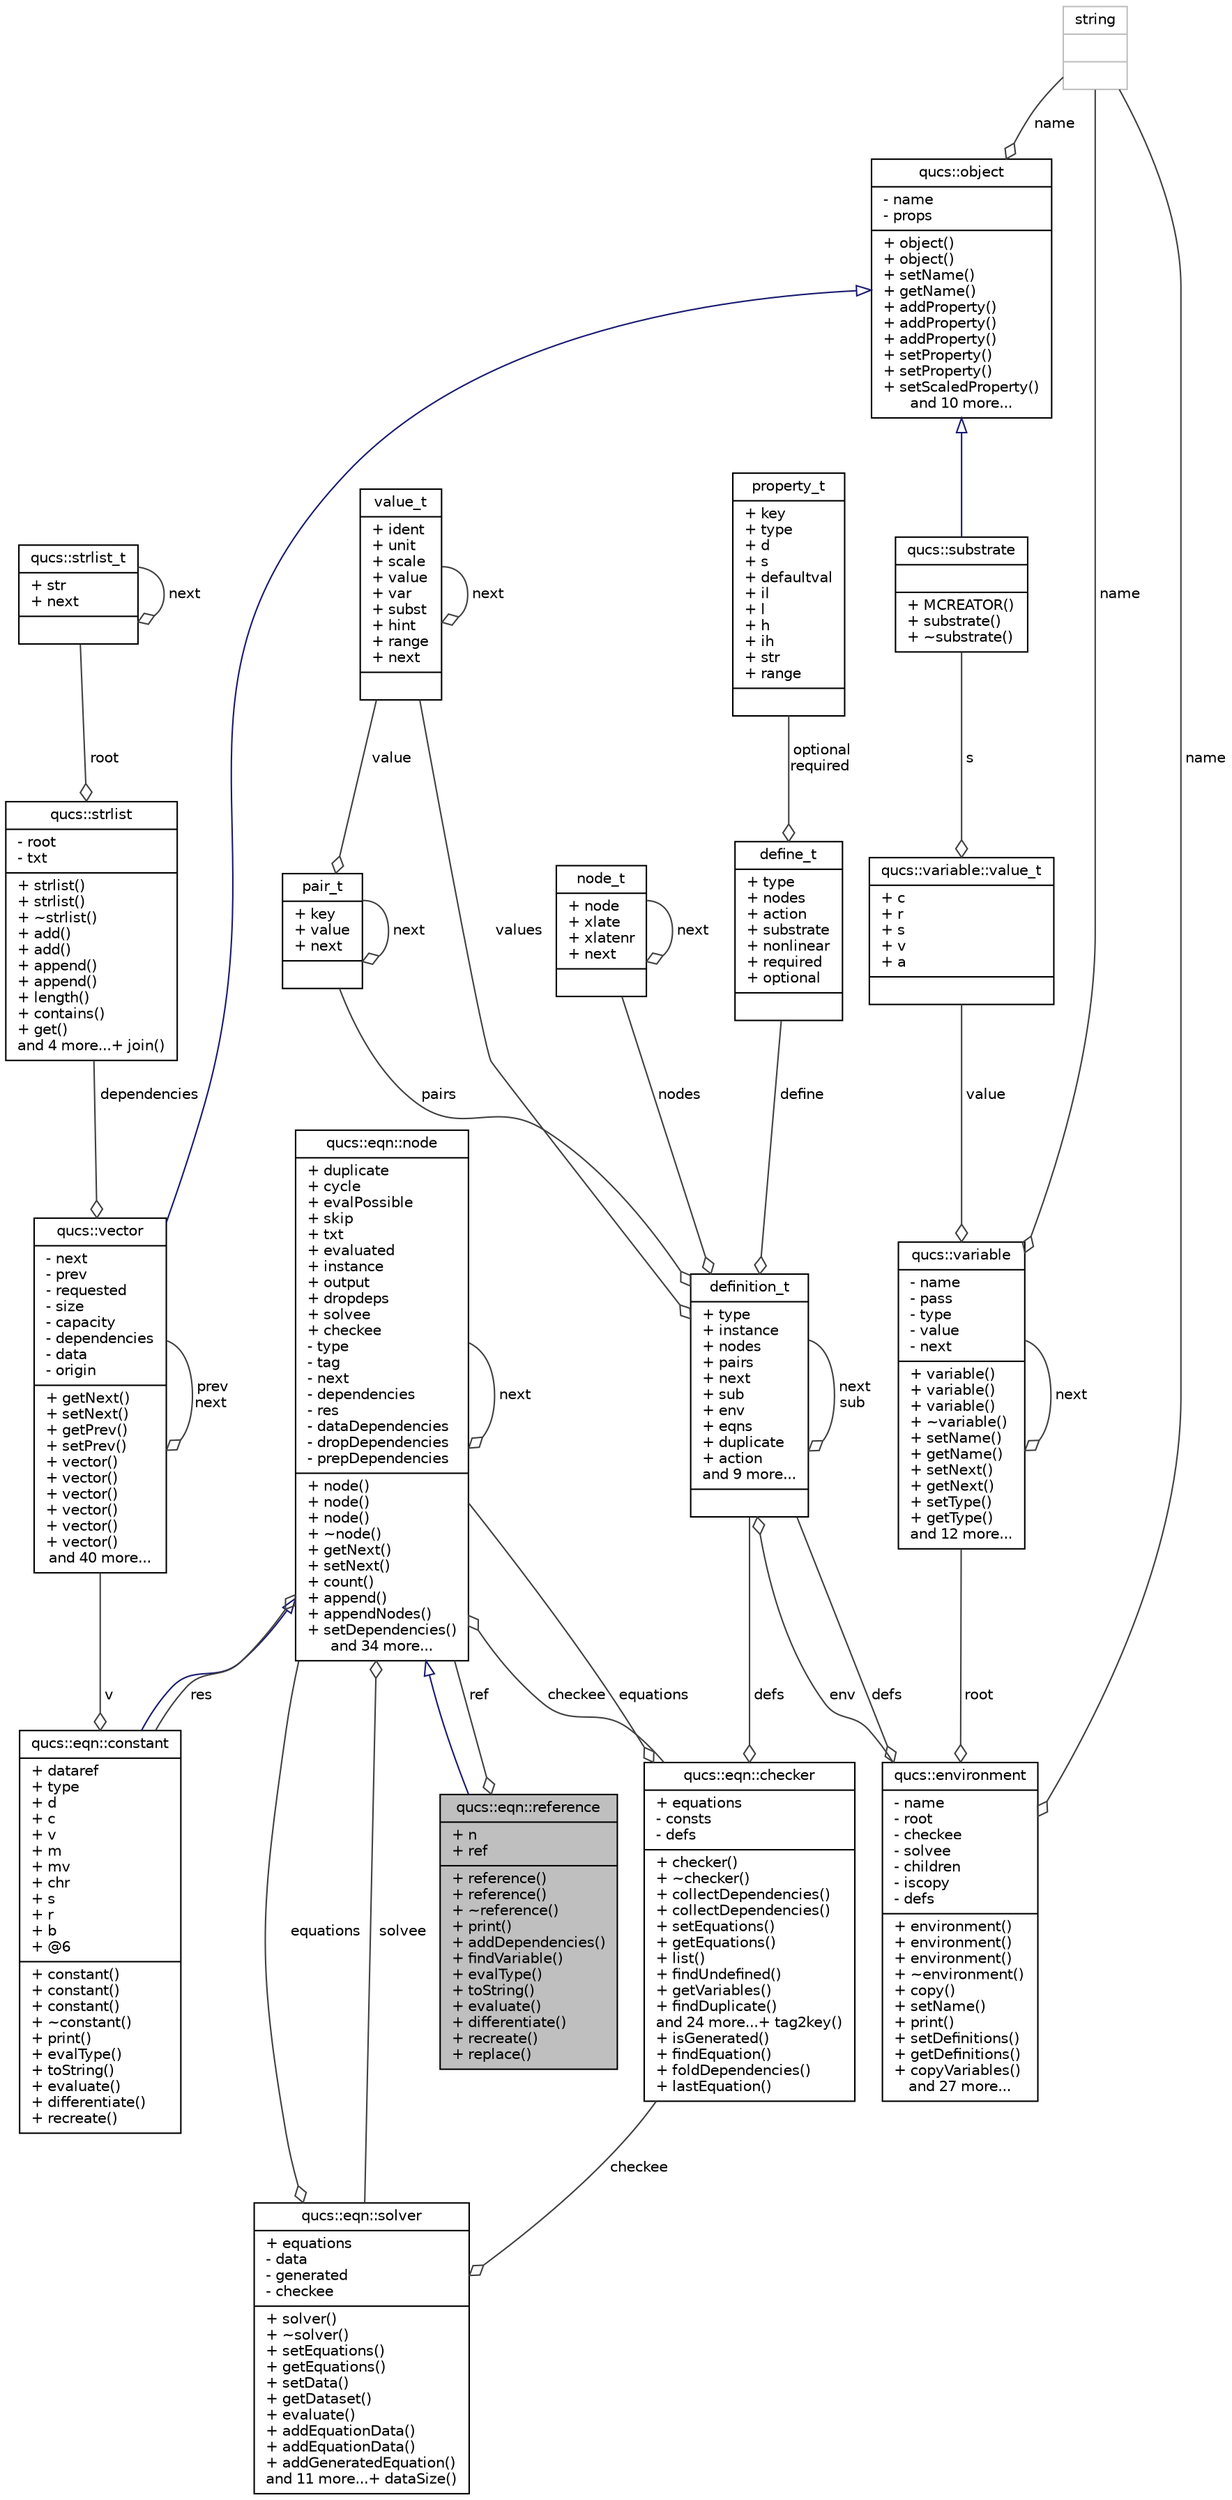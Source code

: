 digraph G
{
  edge [fontname="Helvetica",fontsize="10",labelfontname="Helvetica",labelfontsize="10"];
  node [fontname="Helvetica",fontsize="10",shape=record];
  Node1 [label="{qucs::eqn::reference\n|+ n\l+ ref\l|+ reference()\l+ reference()\l+ ~reference()\l+ print()\l+ addDependencies()\l+ findVariable()\l+ evalType()\l+ toString()\l+ evaluate()\l+ differentiate()\l+ recreate()\l+ replace()\l}",height=0.2,width=0.4,color="black", fillcolor="grey75", style="filled" fontcolor="black"];
  Node2 -> Node1 [dir="back",color="midnightblue",fontsize="10",style="solid",arrowtail="onormal",fontname="Helvetica"];
  Node2 [label="{qucs::eqn::node\n|+ duplicate\l+ cycle\l+ evalPossible\l+ skip\l+ txt\l+ evaluated\l+ instance\l+ output\l+ dropdeps\l+ solvee\l+ checkee\l- type\l- tag\l- next\l- dependencies\l- res\l- dataDependencies\l- dropDependencies\l- prepDependencies\l|+ node()\l+ node()\l+ node()\l+ ~node()\l+ getNext()\l+ setNext()\l+ count()\l+ append()\l+ appendNodes()\l+ setDependencies()\land 34 more...}",height=0.2,width=0.4,color="black", fillcolor="white", style="filled",URL="$classqucs_1_1eqn_1_1node.html"];
  Node3 -> Node2 [color="grey25",fontsize="10",style="solid",label=" checkee" ,arrowhead="odiamond",fontname="Helvetica"];
  Node3 [label="{qucs::eqn::checker\n|+ equations\l- consts\l- defs\l|+ checker()\l+ ~checker()\l+ collectDependencies()\l+ collectDependencies()\l+ setEquations()\l+ getEquations()\l+ list()\l+ findUndefined()\l+ getVariables()\l+ findDuplicate()\land 24 more...+ tag2key()\l+ isGenerated()\l+ findEquation()\l+ foldDependencies()\l+ lastEquation()\l}",height=0.2,width=0.4,color="black", fillcolor="white", style="filled",URL="$classqucs_1_1eqn_1_1checker.html"];
  Node4 -> Node3 [color="grey25",fontsize="10",style="solid",label=" defs" ,arrowhead="odiamond",fontname="Helvetica"];
  Node4 [label="{definition_t\n|+ type\l+ instance\l+ nodes\l+ pairs\l+ next\l+ sub\l+ env\l+ eqns\l+ duplicate\l+ action\land 9 more...|}",height=0.2,width=0.4,color="black", fillcolor="white", style="filled",URL="$structdefinition__t.html"];
  Node5 -> Node4 [color="grey25",fontsize="10",style="solid",label=" env" ,arrowhead="odiamond",fontname="Helvetica"];
  Node5 [label="{qucs::environment\n|- name\l- root\l- checkee\l- solvee\l- children\l- iscopy\l- defs\l|+ environment()\l+ environment()\l+ environment()\l+ ~environment()\l+ copy()\l+ setName()\l+ print()\l+ setDefinitions()\l+ getDefinitions()\l+ copyVariables()\land 27 more...}",height=0.2,width=0.4,color="black", fillcolor="white", style="filled",URL="$classqucs_1_1environment.html",tooltip="Houses the settings for netlist evaluation."];
  Node4 -> Node5 [color="grey25",fontsize="10",style="solid",label=" defs" ,arrowhead="odiamond",fontname="Helvetica"];
  Node6 -> Node5 [color="grey25",fontsize="10",style="solid",label=" name" ,arrowhead="odiamond",fontname="Helvetica"];
  Node6 [label="{string\n||}",height=0.2,width=0.4,color="grey75", fillcolor="white", style="filled"];
  Node7 -> Node5 [color="grey25",fontsize="10",style="solid",label=" root" ,arrowhead="odiamond",fontname="Helvetica"];
  Node7 [label="{qucs::variable\n|- name\l- pass\l- type\l- value\l- next\l|+ variable()\l+ variable()\l+ variable()\l+ ~variable()\l+ setName()\l+ getName()\l+ setNext()\l+ getNext()\l+ setType()\l+ getType()\land 12 more...}",height=0.2,width=0.4,color="black", fillcolor="white", style="filled",URL="$classqucs_1_1variable.html"];
  Node6 -> Node7 [color="grey25",fontsize="10",style="solid",label=" name" ,arrowhead="odiamond",fontname="Helvetica"];
  Node8 -> Node7 [color="grey25",fontsize="10",style="solid",label=" value" ,arrowhead="odiamond",fontname="Helvetica"];
  Node8 [label="{qucs::variable::value_t\n|+ c\l+ r\l+ s\l+ v\l+ a\l|}",height=0.2,width=0.4,color="black", fillcolor="white", style="filled",URL="$unionqucs_1_1variable_1_1value__t.html"];
  Node9 -> Node8 [color="grey25",fontsize="10",style="solid",label=" s" ,arrowhead="odiamond",fontname="Helvetica"];
  Node9 [label="{qucs::substrate\n||+ MCREATOR()\l+ substrate()\l+ ~substrate()\l}",height=0.2,width=0.4,color="black", fillcolor="white", style="filled",URL="$classqucs_1_1substrate.html"];
  Node10 -> Node9 [dir="back",color="midnightblue",fontsize="10",style="solid",arrowtail="onormal",fontname="Helvetica"];
  Node10 [label="{qucs::object\n|- name\l- props\l|+ object()\l+ object()\l+ setName()\l+ getName()\l+ addProperty()\l+ addProperty()\l+ addProperty()\l+ setProperty()\l+ setProperty()\l+ setScaledProperty()\land 10 more...}",height=0.2,width=0.4,color="black", fillcolor="white", style="filled",URL="$classqucs_1_1object.html",tooltip="generic object class."];
  Node6 -> Node10 [color="grey25",fontsize="10",style="solid",label=" name" ,arrowhead="odiamond",fontname="Helvetica"];
  Node7 -> Node7 [color="grey25",fontsize="10",style="solid",label=" next" ,arrowhead="odiamond",fontname="Helvetica"];
  Node11 -> Node4 [color="grey25",fontsize="10",style="solid",label=" nodes" ,arrowhead="odiamond",fontname="Helvetica"];
  Node11 [label="{node_t\n|+ node\l+ xlate\l+ xlatenr\l+ next\l|}",height=0.2,width=0.4,color="black", fillcolor="white", style="filled",URL="$structnode__t.html"];
  Node11 -> Node11 [color="grey25",fontsize="10",style="solid",label=" next" ,arrowhead="odiamond",fontname="Helvetica"];
  Node4 -> Node4 [color="grey25",fontsize="10",style="solid",label=" next\nsub" ,arrowhead="odiamond",fontname="Helvetica"];
  Node12 -> Node4 [color="grey25",fontsize="10",style="solid",label=" values" ,arrowhead="odiamond",fontname="Helvetica"];
  Node12 [label="{value_t\n|+ ident\l+ unit\l+ scale\l+ value\l+ var\l+ subst\l+ hint\l+ range\l+ next\l|}",height=0.2,width=0.4,color="black", fillcolor="white", style="filled",URL="$structvalue__t.html"];
  Node12 -> Node12 [color="grey25",fontsize="10",style="solid",label=" next" ,arrowhead="odiamond",fontname="Helvetica"];
  Node13 -> Node4 [color="grey25",fontsize="10",style="solid",label=" pairs" ,arrowhead="odiamond",fontname="Helvetica"];
  Node13 [label="{pair_t\n|+ key\l+ value\l+ next\l|}",height=0.2,width=0.4,color="black", fillcolor="white", style="filled",URL="$structpair__t.html"];
  Node12 -> Node13 [color="grey25",fontsize="10",style="solid",label=" value" ,arrowhead="odiamond",fontname="Helvetica"];
  Node13 -> Node13 [color="grey25",fontsize="10",style="solid",label=" next" ,arrowhead="odiamond",fontname="Helvetica"];
  Node14 -> Node4 [color="grey25",fontsize="10",style="solid",label=" define" ,arrowhead="odiamond",fontname="Helvetica"];
  Node14 [label="{define_t\n|+ type\l+ nodes\l+ action\l+ substrate\l+ nonlinear\l+ required\l+ optional\l|}",height=0.2,width=0.4,color="black", fillcolor="white", style="filled",URL="$structdefine__t.html"];
  Node15 -> Node14 [color="grey25",fontsize="10",style="solid",label=" optional\nrequired" ,arrowhead="odiamond",fontname="Helvetica"];
  Node15 [label="{property_t\n|+ key\l+ type\l+ d\l+ s\l+ defaultval\l+ il\l+ l\l+ h\l+ ih\l+ str\l+ range\l|}",height=0.2,width=0.4,color="black", fillcolor="white", style="filled",URL="$structproperty__t.html"];
  Node2 -> Node3 [color="grey25",fontsize="10",style="solid",label=" equations" ,arrowhead="odiamond",fontname="Helvetica"];
  Node2 -> Node2 [color="grey25",fontsize="10",style="solid",label=" next" ,arrowhead="odiamond",fontname="Helvetica"];
  Node16 -> Node2 [color="grey25",fontsize="10",style="solid",label=" res" ,arrowhead="odiamond",fontname="Helvetica"];
  Node16 [label="{qucs::eqn::constant\n|+ dataref\l+ type\l+ d\l+ c\l+ v\l+ m\l+ mv\l+ chr\l+ s\l+ r\l+ b\l+ @6\l|+ constant()\l+ constant()\l+ constant()\l+ ~constant()\l+ print()\l+ evalType()\l+ toString()\l+ evaluate()\l+ differentiate()\l+ recreate()\l}",height=0.2,width=0.4,color="black", fillcolor="white", style="filled",URL="$classqucs_1_1eqn_1_1constant.html"];
  Node2 -> Node16 [dir="back",color="midnightblue",fontsize="10",style="solid",arrowtail="onormal",fontname="Helvetica"];
  Node17 -> Node16 [color="grey25",fontsize="10",style="solid",label=" v" ,arrowhead="odiamond",fontname="Helvetica"];
  Node17 [label="{qucs::vector\n|- next\l- prev\l- requested\l- size\l- capacity\l- dependencies\l- data\l- origin\l|+ getNext()\l+ setNext()\l+ getPrev()\l+ setPrev()\l+ vector()\l+ vector()\l+ vector()\l+ vector()\l+ vector()\l+ vector()\land 40 more...}",height=0.2,width=0.4,color="black", fillcolor="white", style="filled",URL="$classqucs_1_1vector.html"];
  Node10 -> Node17 [dir="back",color="midnightblue",fontsize="10",style="solid",arrowtail="onormal",fontname="Helvetica"];
  Node18 -> Node17 [color="grey25",fontsize="10",style="solid",label=" dependencies" ,arrowhead="odiamond",fontname="Helvetica"];
  Node18 [label="{qucs::strlist\n|- root\l- txt\l|+ strlist()\l+ strlist()\l+ ~strlist()\l+ add()\l+ add()\l+ append()\l+ append()\l+ length()\l+ contains()\l+ get()\land 4 more...+ join()\l}",height=0.2,width=0.4,color="black", fillcolor="white", style="filled",URL="$classqucs_1_1strlist.html"];
  Node19 -> Node18 [color="grey25",fontsize="10",style="solid",label=" root" ,arrowhead="odiamond",fontname="Helvetica"];
  Node19 [label="{qucs::strlist_t\n|+ str\l+ next\l|}",height=0.2,width=0.4,color="black", fillcolor="white", style="filled",URL="$structqucs_1_1strlist__t.html"];
  Node19 -> Node19 [color="grey25",fontsize="10",style="solid",label=" next" ,arrowhead="odiamond",fontname="Helvetica"];
  Node17 -> Node17 [color="grey25",fontsize="10",style="solid",label=" prev\nnext" ,arrowhead="odiamond",fontname="Helvetica"];
  Node20 -> Node2 [color="grey25",fontsize="10",style="solid",label=" solvee" ,arrowhead="odiamond",fontname="Helvetica"];
  Node20 [label="{qucs::eqn::solver\n|+ equations\l- data\l- generated\l- checkee\l|+ solver()\l+ ~solver()\l+ setEquations()\l+ getEquations()\l+ setData()\l+ getDataset()\l+ evaluate()\l+ addEquationData()\l+ addEquationData()\l+ addGeneratedEquation()\land 11 more...+ dataSize()\l}",height=0.2,width=0.4,color="black", fillcolor="white", style="filled",URL="$classqucs_1_1eqn_1_1solver.html"];
  Node3 -> Node20 [color="grey25",fontsize="10",style="solid",label=" checkee" ,arrowhead="odiamond",fontname="Helvetica"];
  Node2 -> Node20 [color="grey25",fontsize="10",style="solid",label=" equations" ,arrowhead="odiamond",fontname="Helvetica"];
  Node2 -> Node1 [color="grey25",fontsize="10",style="solid",label=" ref" ,arrowhead="odiamond",fontname="Helvetica"];
}
